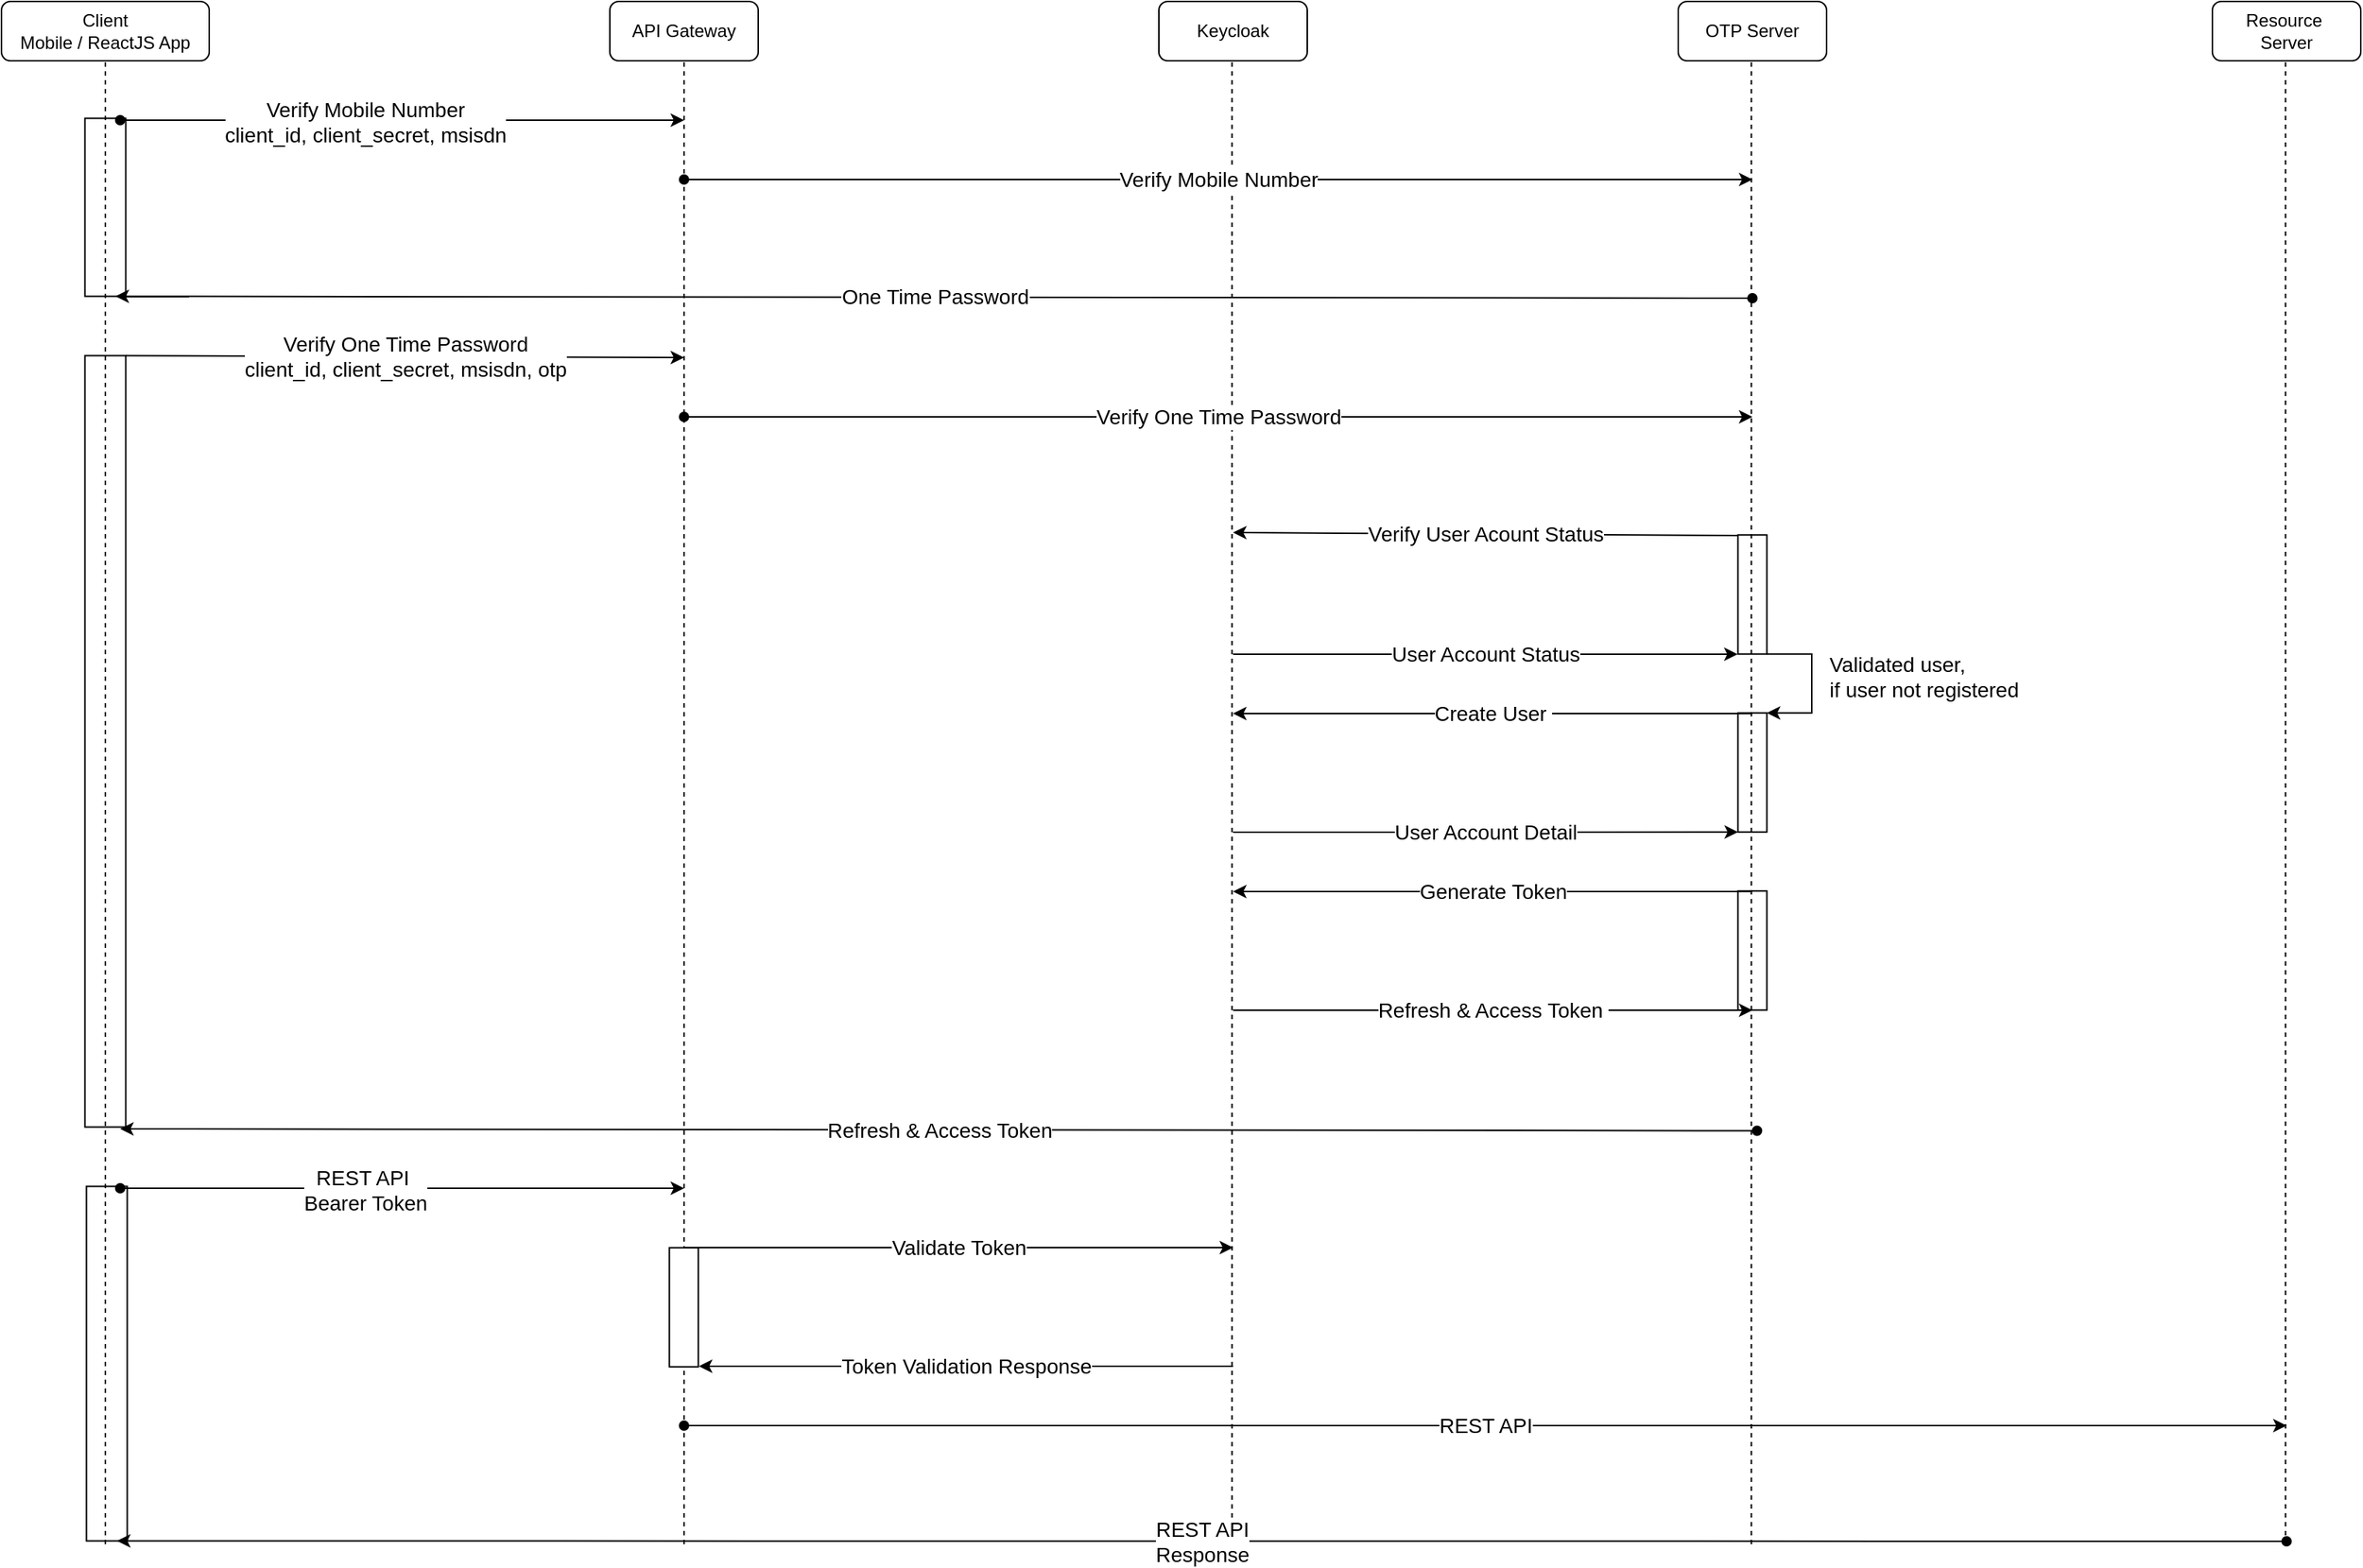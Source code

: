 <mxfile version="20.2.3" type="device"><diagram id="kgpKYQtTHZ0yAKxKKP6v" name="Page-1"><mxGraphModel dx="2585" dy="1558" grid="1" gridSize="10" guides="1" tooltips="1" connect="1" arrows="1" fold="1" page="1" pageScale="1" pageWidth="850" pageHeight="1100" math="0" shadow="0"><root><mxCell id="0"/><mxCell id="1" parent="0"/><mxCell id="ZdA2bQ89R5UDWeyTAWSr-57" value="" style="rounded=0;whiteSpace=wrap;html=1;rotation=90;" vertex="1" parent="1"><mxGeometry x="-28.5" y="944.5" width="239" height="27.5" as="geometry"/></mxCell><mxCell id="ZdA2bQ89R5UDWeyTAWSr-55" value="" style="rounded=0;whiteSpace=wrap;html=1;rotation=90;" vertex="1" parent="1"><mxGeometry x="1159.88" y="670" width="80.25" height="19.5" as="geometry"/></mxCell><mxCell id="ZdA2bQ89R5UDWeyTAWSr-34" value="" style="rounded=0;whiteSpace=wrap;html=1;rotation=90;" vertex="1" parent="1"><mxGeometry x="-170" y="525" width="520" height="27.5" as="geometry"/></mxCell><mxCell id="ZdA2bQ89R5UDWeyTAWSr-10" value="" style="rounded=0;whiteSpace=wrap;html=1;rotation=90;" vertex="1" parent="1"><mxGeometry x="30" y="165" width="120" height="27.5" as="geometry"/></mxCell><mxCell id="ZdA2bQ89R5UDWeyTAWSr-51" value="" style="rounded=0;whiteSpace=wrap;html=1;rotation=90;" vertex="1" parent="1"><mxGeometry x="1159.88" y="550" width="80.25" height="19.5" as="geometry"/></mxCell><mxCell id="ZdA2bQ89R5UDWeyTAWSr-50" value="" style="rounded=0;whiteSpace=wrap;html=1;rotation=90;" vertex="1" parent="1"><mxGeometry x="1159.88" y="430" width="80.25" height="19.5" as="geometry"/></mxCell><mxCell id="ZdA2bQ89R5UDWeyTAWSr-1" value="Client&lt;br&gt;Mobile / ReactJS App" style="rounded=1;whiteSpace=wrap;html=1;" vertex="1" parent="1"><mxGeometry x="20" y="40" width="140" height="40" as="geometry"/></mxCell><mxCell id="ZdA2bQ89R5UDWeyTAWSr-2" value="API Gateway" style="rounded=1;whiteSpace=wrap;html=1;" vertex="1" parent="1"><mxGeometry x="430" y="40" width="100" height="40" as="geometry"/></mxCell><mxCell id="ZdA2bQ89R5UDWeyTAWSr-3" value="Keycloak" style="rounded=1;whiteSpace=wrap;html=1;" vertex="1" parent="1"><mxGeometry x="800" y="40" width="100" height="40" as="geometry"/></mxCell><mxCell id="ZdA2bQ89R5UDWeyTAWSr-4" value="OTP Server" style="rounded=1;whiteSpace=wrap;html=1;" vertex="1" parent="1"><mxGeometry x="1150" y="40" width="100" height="40" as="geometry"/></mxCell><mxCell id="ZdA2bQ89R5UDWeyTAWSr-5" value="" style="endArrow=none;html=1;rounded=0;entryX=0.5;entryY=1;entryDx=0;entryDy=0;dashed=1;" edge="1" parent="1" target="ZdA2bQ89R5UDWeyTAWSr-1"><mxGeometry width="50" height="50" relative="1" as="geometry"><mxPoint x="90" y="1080" as="sourcePoint"/><mxPoint x="450" y="410" as="targetPoint"/></mxGeometry></mxCell><mxCell id="ZdA2bQ89R5UDWeyTAWSr-7" value="" style="endArrow=none;html=1;rounded=0;entryX=0.5;entryY=1;entryDx=0;entryDy=0;dashed=1;" edge="1" parent="1"><mxGeometry width="50" height="50" relative="1" as="geometry"><mxPoint x="480" y="1080" as="sourcePoint"/><mxPoint x="480" y="80" as="targetPoint"/></mxGeometry></mxCell><mxCell id="ZdA2bQ89R5UDWeyTAWSr-8" value="" style="endArrow=none;html=1;rounded=0;entryX=0.5;entryY=1;entryDx=0;entryDy=0;dashed=1;" edge="1" parent="1"><mxGeometry width="50" height="50" relative="1" as="geometry"><mxPoint x="849.29" y="1080" as="sourcePoint"/><mxPoint x="849.29" y="80" as="targetPoint"/></mxGeometry></mxCell><mxCell id="ZdA2bQ89R5UDWeyTAWSr-9" value="" style="endArrow=none;html=1;rounded=0;entryX=0.5;entryY=1;entryDx=0;entryDy=0;dashed=1;" edge="1" parent="1"><mxGeometry width="50" height="50" relative="1" as="geometry"><mxPoint x="1199.29" y="1080" as="sourcePoint"/><mxPoint x="1199.29" y="80" as="targetPoint"/></mxGeometry></mxCell><mxCell id="ZdA2bQ89R5UDWeyTAWSr-13" value="Resource&amp;nbsp;&lt;br&gt;Server" style="rounded=1;whiteSpace=wrap;html=1;" vertex="1" parent="1"><mxGeometry x="1510" y="40" width="100" height="40" as="geometry"/></mxCell><mxCell id="ZdA2bQ89R5UDWeyTAWSr-14" value="" style="endArrow=none;html=1;rounded=0;entryX=0.5;entryY=1;entryDx=0;entryDy=0;dashed=1;" edge="1" parent="1"><mxGeometry width="50" height="50" relative="1" as="geometry"><mxPoint x="1559.29" y="1080" as="sourcePoint"/><mxPoint x="1559.29" y="80" as="targetPoint"/></mxGeometry></mxCell><mxCell id="ZdA2bQ89R5UDWeyTAWSr-18" value="" style="endArrow=classic;html=1;rounded=0;startArrow=oval;startFill=1;" edge="1" parent="1"><mxGeometry width="50" height="50" relative="1" as="geometry"><mxPoint x="100" y="120" as="sourcePoint"/><mxPoint x="480" y="120" as="targetPoint"/></mxGeometry></mxCell><mxCell id="ZdA2bQ89R5UDWeyTAWSr-25" value="Verify Mobile Number&lt;br style=&quot;font-size: 14px;&quot;&gt;client_id, client_secret, msisdn" style="edgeLabel;html=1;align=center;verticalAlign=middle;resizable=0;points=[];fontSize=14;" vertex="1" connectable="0" parent="ZdA2bQ89R5UDWeyTAWSr-18"><mxGeometry x="-0.132" y="-1" relative="1" as="geometry"><mxPoint as="offset"/></mxGeometry></mxCell><mxCell id="ZdA2bQ89R5UDWeyTAWSr-24" value="&lt;font style=&quot;font-size: 14px;&quot;&gt;Verify Mobile Number&lt;/font&gt;" style="endArrow=classic;html=1;rounded=0;exitX=0.25;exitY=0;exitDx=0;exitDy=0;startArrow=oval;startFill=1;" edge="1" parent="1"><mxGeometry width="50" height="50" relative="1" as="geometry"><mxPoint x="480" y="160" as="sourcePoint"/><mxPoint x="1200" y="160" as="targetPoint"/></mxGeometry></mxCell><mxCell id="ZdA2bQ89R5UDWeyTAWSr-27" value="One Time Password" style="endArrow=classic;html=1;rounded=0;startArrow=oval;startFill=1;entryX=1;entryY=0.25;entryDx=0;entryDy=0;fontSize=14;" edge="1" parent="1" target="ZdA2bQ89R5UDWeyTAWSr-10"><mxGeometry width="50" height="50" relative="1" as="geometry"><mxPoint x="1200" y="240" as="sourcePoint"/><mxPoint x="160" y="240" as="targetPoint"/></mxGeometry></mxCell><mxCell id="ZdA2bQ89R5UDWeyTAWSr-32" value="Verify One Time Password&lt;br&gt;client_id, client_secret, msisdn, otp" style="endArrow=classic;html=1;rounded=0;fontSize=14;exitX=0;exitY=0;exitDx=0;exitDy=0;" edge="1" parent="1" source="ZdA2bQ89R5UDWeyTAWSr-34"><mxGeometry width="50" height="50" relative="1" as="geometry"><mxPoint x="130" y="320" as="sourcePoint"/><mxPoint x="480" y="280" as="targetPoint"/></mxGeometry></mxCell><mxCell id="ZdA2bQ89R5UDWeyTAWSr-33" value="&lt;font style=&quot;font-size: 14px;&quot;&gt;Verify One Time Password&lt;/font&gt;" style="endArrow=classic;html=1;rounded=0;exitX=0.25;exitY=0;exitDx=0;exitDy=0;startArrow=oval;startFill=1;" edge="1" parent="1"><mxGeometry width="50" height="50" relative="1" as="geometry"><mxPoint x="480" y="320" as="sourcePoint"/><mxPoint x="1200" y="320" as="targetPoint"/></mxGeometry></mxCell><mxCell id="ZdA2bQ89R5UDWeyTAWSr-38" value="Verify User Acount Status" style="endArrow=classic;html=1;rounded=0;fontSize=14;" edge="1" parent="1"><mxGeometry width="50" height="50" relative="1" as="geometry"><mxPoint x="1190" y="400" as="sourcePoint"/><mxPoint x="850" y="398" as="targetPoint"/></mxGeometry></mxCell><mxCell id="ZdA2bQ89R5UDWeyTAWSr-39" value="User Account Status" style="endArrow=classic;html=1;rounded=0;fontSize=14;" edge="1" parent="1"><mxGeometry width="50" height="50" relative="1" as="geometry"><mxPoint x="850" y="480" as="sourcePoint"/><mxPoint x="1190" y="480" as="targetPoint"/><Array as="points"><mxPoint x="1040" y="480"/></Array></mxGeometry></mxCell><mxCell id="ZdA2bQ89R5UDWeyTAWSr-42" value="Create User&amp;nbsp;" style="endArrow=classic;html=1;rounded=0;fontSize=14;startArrow=none;" edge="1" parent="1"><mxGeometry width="50" height="50" relative="1" as="geometry"><mxPoint x="1200" y="520" as="sourcePoint"/><mxPoint x="850" y="520" as="targetPoint"/></mxGeometry></mxCell><mxCell id="ZdA2bQ89R5UDWeyTAWSr-43" value="User Account Detail" style="endArrow=classic;html=1;rounded=0;fontSize=14;entryX=1;entryY=1;entryDx=0;entryDy=0;" edge="1" parent="1" target="ZdA2bQ89R5UDWeyTAWSr-51"><mxGeometry width="50" height="50" relative="1" as="geometry"><mxPoint x="850" y="600" as="sourcePoint"/><mxPoint x="1200" y="600" as="targetPoint"/><Array as="points"><mxPoint x="1040" y="600"/></Array></mxGeometry></mxCell><mxCell id="ZdA2bQ89R5UDWeyTAWSr-44" value="Generate Token" style="endArrow=classic;html=1;rounded=0;fontSize=14;" edge="1" parent="1"><mxGeometry width="50" height="50" relative="1" as="geometry"><mxPoint x="1200" y="640" as="sourcePoint"/><mxPoint x="850" y="640" as="targetPoint"/></mxGeometry></mxCell><mxCell id="ZdA2bQ89R5UDWeyTAWSr-45" value="Refresh &amp;amp; Access Token&amp;nbsp;" style="endArrow=classic;html=1;rounded=0;fontSize=14;" edge="1" parent="1"><mxGeometry width="50" height="50" relative="1" as="geometry"><mxPoint x="850" y="720" as="sourcePoint"/><mxPoint x="1200" y="720" as="targetPoint"/><Array as="points"><mxPoint x="1040" y="720"/></Array></mxGeometry></mxCell><mxCell id="ZdA2bQ89R5UDWeyTAWSr-53" value="" style="endArrow=classic;html=1;rounded=0;fontSize=14;entryX=0;entryY=0;entryDx=0;entryDy=0;edgeStyle=orthogonalEdgeStyle;exitX=1;exitY=0;exitDx=0;exitDy=0;" edge="1" parent="1" source="ZdA2bQ89R5UDWeyTAWSr-50" target="ZdA2bQ89R5UDWeyTAWSr-51"><mxGeometry width="50" height="50" relative="1" as="geometry"><mxPoint x="1280" y="520" as="sourcePoint"/><mxPoint x="1190" y="470" as="targetPoint"/><Array as="points"><mxPoint x="1240" y="480"/><mxPoint x="1240" y="520"/></Array></mxGeometry></mxCell><mxCell id="ZdA2bQ89R5UDWeyTAWSr-54" value="Validated user, &lt;br&gt;if user not registered" style="text;html=1;strokeColor=none;fillColor=none;align=left;verticalAlign=middle;whiteSpace=wrap;rounded=0;fontSize=14;" vertex="1" parent="1"><mxGeometry x="1250" y="480" width="150" height="30" as="geometry"/></mxCell><mxCell id="ZdA2bQ89R5UDWeyTAWSr-56" value="Refresh &amp;amp; Access Token" style="endArrow=classic;html=1;rounded=0;startArrow=oval;startFill=1;entryX=1;entryY=0.25;entryDx=0;entryDy=0;fontSize=14;" edge="1" parent="1"><mxGeometry width="50" height="50" relative="1" as="geometry"><mxPoint x="1203.13" y="801.25" as="sourcePoint"/><mxPoint x="100.005" y="800.0" as="targetPoint"/></mxGeometry></mxCell><mxCell id="ZdA2bQ89R5UDWeyTAWSr-59" value="" style="endArrow=classic;html=1;rounded=0;startArrow=oval;startFill=1;" edge="1" parent="1"><mxGeometry width="50" height="50" relative="1" as="geometry"><mxPoint x="100" y="840" as="sourcePoint"/><mxPoint x="480" y="840" as="targetPoint"/></mxGeometry></mxCell><mxCell id="ZdA2bQ89R5UDWeyTAWSr-60" value="REST API&amp;nbsp;&lt;br&gt;Bearer Token" style="edgeLabel;html=1;align=center;verticalAlign=middle;resizable=0;points=[];fontSize=14;" vertex="1" connectable="0" parent="ZdA2bQ89R5UDWeyTAWSr-59"><mxGeometry x="-0.132" y="-1" relative="1" as="geometry"><mxPoint as="offset"/></mxGeometry></mxCell><mxCell id="ZdA2bQ89R5UDWeyTAWSr-61" value="" style="rounded=0;whiteSpace=wrap;html=1;rotation=90;" vertex="1" parent="1"><mxGeometry x="439.75" y="910.5" width="80.25" height="19.5" as="geometry"/></mxCell><mxCell id="ZdA2bQ89R5UDWeyTAWSr-63" value="Validate Token" style="endArrow=classic;html=1;rounded=0;fontSize=14;" edge="1" parent="1"><mxGeometry width="50" height="50" relative="1" as="geometry"><mxPoint x="480" y="880.0" as="sourcePoint"/><mxPoint x="850" y="880" as="targetPoint"/><Array as="points"><mxPoint x="670" y="880"/></Array></mxGeometry></mxCell><mxCell id="ZdA2bQ89R5UDWeyTAWSr-64" value="Token Validation Response" style="endArrow=classic;html=1;rounded=0;fontSize=14;" edge="1" parent="1"><mxGeometry width="50" height="50" relative="1" as="geometry"><mxPoint x="850" y="960" as="sourcePoint"/><mxPoint x="490" y="960.0" as="targetPoint"/></mxGeometry></mxCell><mxCell id="ZdA2bQ89R5UDWeyTAWSr-66" value="&lt;font style=&quot;font-size: 14px;&quot;&gt;REST API&lt;/font&gt;" style="endArrow=classic;html=1;rounded=0;exitX=0.25;exitY=0;exitDx=0;exitDy=0;startArrow=oval;startFill=1;" edge="1" parent="1"><mxGeometry width="50" height="50" relative="1" as="geometry"><mxPoint x="480" y="1000" as="sourcePoint"/><mxPoint x="1560" y="1000" as="targetPoint"/></mxGeometry></mxCell><mxCell id="ZdA2bQ89R5UDWeyTAWSr-67" value="&lt;font style=&quot;font-size: 14px;&quot;&gt;REST API&lt;br&gt;Response&lt;br&gt;&lt;/font&gt;" style="endArrow=classic;html=1;rounded=0;startArrow=oval;startFill=1;entryX=1;entryY=0.25;entryDx=0;entryDy=0;" edge="1" parent="1" target="ZdA2bQ89R5UDWeyTAWSr-57"><mxGeometry width="50" height="50" relative="1" as="geometry"><mxPoint x="1560" y="1078" as="sourcePoint"/><mxPoint x="480" y="1080" as="targetPoint"/></mxGeometry></mxCell></root></mxGraphModel></diagram></mxfile>